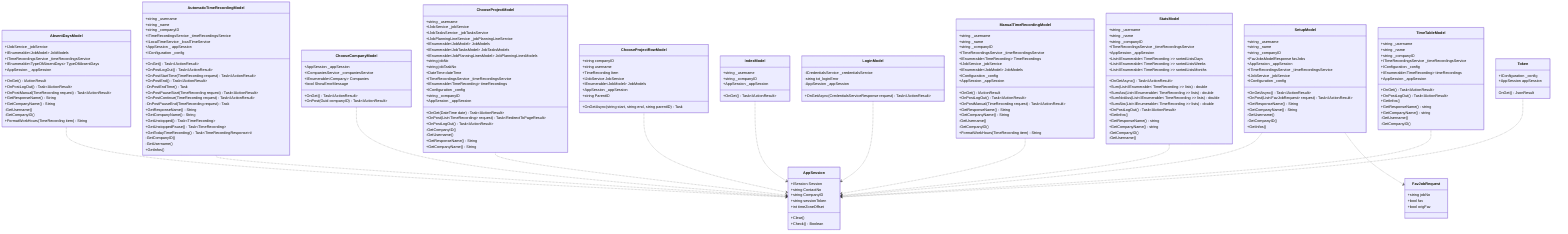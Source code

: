 classDiagram
    class AppSession
    AppSession: +ISession Session
    AppSession: +string ContactNo
    AppSession: +string CompanyID
    AppSession: +string sessionToken
    AppSession: +int timeZoneOffset
    AppSession: +Clear()
    AppSession: +Check() Boolean

class AbsentDaysModel
    AbsentDaysModel ..> AppSession
    AbsentDaysModel: +IJobService _jobService
    AbsentDaysModel: +IEnumerable~JobModel~ JobModels
    AbsentDaysModel: +ITimeRecordingsService _timeRecordingsService
    AbsentDaysModel: +IEnumerable~TypeOfAbsentDays~ TypeOfAbsentDays
    AbsentDaysModel: +AppSession _ appSession
    AbsentDaysModel: +OnGet() IActionResult
    AbsentDaysModel: +OnPostLogOut() Task~IActionResult~
    AbsentDaysModel: +OnPostManual(TimeRecording request) Task~IActionResult~
    AbsentDaysModel: +GetResponseName() String
    AbsentDaysModel: +GetCompanyName() String
    AbsentDaysModel: -GetUsername()
    AbsentDaysModel: -GetCompanyID()
    AbsentDaysModel: +FormatWorkHours(TimeRecording item) String

    class AutomaticTimeRecordingModel
    AutomaticTimeRecordingModel ..> AppSession
    AutomaticTimeRecordingModel: +string _username
    AutomaticTimeRecordingModel: +string _name
    AutomaticTimeRecordingModel: +string _companyID
    AutomaticTimeRecordingModel: +ITimeRecordingsService _timeRecordingsService
    AutomaticTimeRecordingModel: +ILocalTimeService _localTimeService
    AutomaticTimeRecordingModel: +AppSession _ appSession
    AutomaticTimeRecordingModel: +IConfiguration _config
    AutomaticTimeRecordingModel: +OnGet() Task~IActionResult~
    AutomaticTimeRecordingModel: +OnPostLogOut() Task~IActionResult~
    AutomaticTimeRecordingModel: +OnPostStartTime(TimeRecording request) Task~IActionResult~
    AutomaticTimeRecordingModel: +OnPostEnd() Task~IActionResult~
    AutomaticTimeRecordingModel: -OnPostEndTime() Task
    AutomaticTimeRecordingModel: +OnPostPauseStart(TimeRecording request) Task~IActionResult~
    AutomaticTimeRecordingModel: +OnPostContinue(TimeRecording request) Task~IActionResult~
    AutomaticTimeRecordingModel: -OnPostPauseEnd(TimeRecording request) Task
    AutomaticTimeRecordingModel: +GetResponseName() String
    AutomaticTimeRecordingModel: +GetCompanyName() String
    AutomaticTimeRecordingModel: +GetUnstopped() Task~TimeRecording~
    AutomaticTimeRecordingModel: +GetUnstoppedPause() Task~TimeRecording~
    AutomaticTimeRecordingModel: +GetTodayTimeRecording() Task~TimeRecordingResponse~#
    AutomaticTimeRecordingModel: -GetCompanyID()
    AutomaticTimeRecordingModel: -GetUsername()
    AutomaticTimeRecordingModel: +GetInfos()

    class ChooseCompanyModel
    ChooseCompanyModel ..> AppSession
    ChooseCompanyModel: +AppSession _appSession
    ChooseCompanyModel: +ICompaniesService _companiesService
    ChooseCompanyModel: +IEnumerable~Company~ Companies
    ChooseCompanyModel: +bool ShowErrorMessage
    ChooseCompanyModel: +OnGet() Task~IActionResult~
    ChooseCompanyModel: +OnPost(Guid companyID) Task~IActionResult~

    class ChooseProjectModel
    ChooseProjectModel ..> AppSession
    ChooseProjectModel: +string _username
    ChooseProjectModel: +IJobService _jobService
    ChooseProjectModel: +IJobTasksService _jobTasksService
    ChooseProjectModel: +IJobPlanningLineService _jobPlanningLineService
    ChooseProjectModel: +IEnumerable~JobModel~ JobModels
    ChooseProjectModel: +IEnumerable~JobTasksModel~ JobTasksModels
    ChooseProjectModel: +IEnumerable~JobPlanningLinesModel~ JobPlanningLinesModels
    ChooseProjectModel: +string jobNo
    ChooseProjectModel: +string jobTaskNo
    ChooseProjectModel: +DateTime dateTime
    ChooseProjectModel: +ITimeRecordingsService _timeRecordingsService
    ChooseProjectModel: +IEnumerable~TimeRecording~ timeRecordings
    ChooseProjectModel: +IConfiguration _config
    ChooseProjectModel: +string _companyID
    ChooseProjectModel: +AppSession _appSession
    ChooseProjectModel: +OnGet(DateTime date) Task~IActionResult~
    ChooseProjectModel: +OnPost(List~TimeRecording~ request) Task~RedirectToPageResult~
    ChooseProjectModel: +OnPostLogOut() Task~IActionResult~
    ChooseProjectModel: -GetCompanyID()
    ChooseProjectModel: -GetUsername()
    ChooseProjectModel: +GetResponseName() String
    ChooseProjectModel: +GetCompanyName() String

    class ChooseProjectRowModel
    ChooseProjectRowModel ..> AppSession
    ChooseProjectRowModel: +string companyID
    ChooseProjectRowModel: +string username
    ChooseProjectRowModel: +TimeRecording Item
    ChooseProjectRowModel: +IJobService JobService
    ChooseProjectRowModel: +IEnumerable~JobModel~ JobModels
    ChooseProjectRowModel: +AppSession _appSession
    ChooseProjectRowModel: +string ParentID
    ChooseProjectRowModel: +OnGetAsync(string start, string end, string parentID) Task

    class IndexModel
    IndexModel ..> AppSession
    IndexModel: +string _username
    IndexModel: +string _companyID
    IndexModel: +AppSession _appSession
    IndexModel: +OnGet() Task~IActionResult~
    
    class LoginModel
    LoginModel ..> AppSession
    LoginModel: -ICredentialsService _credentialsService
    LoginModel: -string txt_loginError
    LoginModel: -AppSession _appSession
    LoginModel: +OnGetAsync(CredentialsServiceResponse request) Task~IActionResult~

    class ManualTimeRecordingModel
    ManualTimeRecordingModel ..> AppSession
    ManualTimeRecordingModel: +string _username
    ManualTimeRecordingModel: +string _name
    ManualTimeRecordingModel: +string _companyID
    ManualTimeRecordingModel: +ITimeRecordingsService _timeRecordingsService
    ManualTimeRecordingModel: +IEnumerable~TimeRecording~ TimeRecordings
    ManualTimeRecordingModel: +IJobService _jobService
    ManualTimeRecordingModel: +IEnumerable~JobModel~ JobModels
    ManualTimeRecordingModel: +IConfiguration _config
    ManualTimeRecordingModel: +AppSession _appSession
    ManualTimeRecordingModel: +OnGet() IActionResult
    ManualTimeRecordingModel: +OnPostLogOut() Task~IActionResult~
    ManualTimeRecordingModel: +OnPostManual(TimeRecording request) Task~IActionResult~
    ManualTimeRecordingModel: +GetResponseName() String
    ManualTimeRecordingModel: +GetCompanyName() String
    ManualTimeRecordingModel: -GetUsername()
    ManualTimeRecordingModel: -GetCompanyID()
    ManualTimeRecordingModel: +FormatWorkHours(TimeRecording item) String

    class SetupModel
    SetupModel ..>AppSession
    SetupModel ..>FavJobRequest
    SetupModel: +string _username
    SetupModel: +string _name
    SetupModel: +string _companyID
    SetupModel: +FavJobsModelResponse favJobs
    SetupModel: +AppSession _appSession
    SetupModel: +ITimeRecordingsService _timeRecordingsService
    SetupModel: +IJobService _jobService
    SetupModel: +IConfiguration _config
    SetupModel: +OnGetAsync() Task~IActionResult~
    SetupModel: +OnPost(List~FavJobRequest~ request) Task~IActionResult~
    SetupModel: +GetResponseName() String
    SetupModel: +GetCompanyName() String
    SetupModel: -GetUsername()
    SetupModel: -GetCompanyID()
    SetupModel: +GetInfos()

    class FavJobRequest
    FavJobRequest: +string jobNo
    FavJobRequest: +bool fav
    FavJobRequest: +bool origFav

    class StatsModel
    StatsModel ..> AppSession
    StatsModel: +string _username
    StatsModel: +string _name
    StatsModel: +string _companyID
    StatsModel: +ITimeRecordingsService _timeRecordingsService
    StatsModel: +AppSession _appSession
    StatsModel: +List~IEnumerable< TimeRecording >~ sortedListsDays
    StatsModel: +List~IEnumerable< TimeRecording >~ sortedListsWeeks
    StatsModel: +List~IEnumerable< TimeRecording >~ sortedListsMonths
    StatsModel: +OnGetAsync() Task~IActionResult~
    StatsModel: +Sum(List~IEnumerable< TimeRecording >~ lists) double
    StatsModel: +SumAss(List~IEnumerable< TimeRecording >~ lists) double
    StatsModel: +SumNotAss(List~IEnumerable< TimeRecording >~ lists) double
    StatsModel: +SumAbs(List~IEnumerable< TimeRecording >~ lists) double
    StatsModel: +OnPostLogOut() Task~IActionResult~
    StatsModel: +GetInfos()
    StatsModel: +GetResponseName() string
    StatsModel: +GetCompanyName() string
    StatsModel: -GetCompanyID()
    StatsModel: -GetUsername()

    class TimeTableModel
    TimeTableModel ..> AppSession
    TimeTableModel: +string _username
    TimeTableModel: +string _name
    TimeTableModel: +string _companyID
    TimeTableModel: +ITimeRecordingsService _timeRecordingsService
    TimeTableModel: +IConfiguration _config
    TimeTableModel: +IEnumerable~TimeRecording~ timeRecordings
    TimeTableModel: +AppSession _appSession
    TimeTableModel: +OnGet() Task~IActionResult~
    TimeTableModel: +OnPostLogOut() Task~IActionResult~
    TimeTableModel: +GetInfos()
    TimeTableModel: +GetResponseName() string
    TimeTableModel: +GetCompanyName() string
    TimeTableModel: -GetUsername()
    TimeTableModel: -GetCompanyID()

    class Token
    Token ..> AppSession
    Token: +IConfiguration _config
    Token: +AppSession appSession
    Token: OnGet() JsonResult